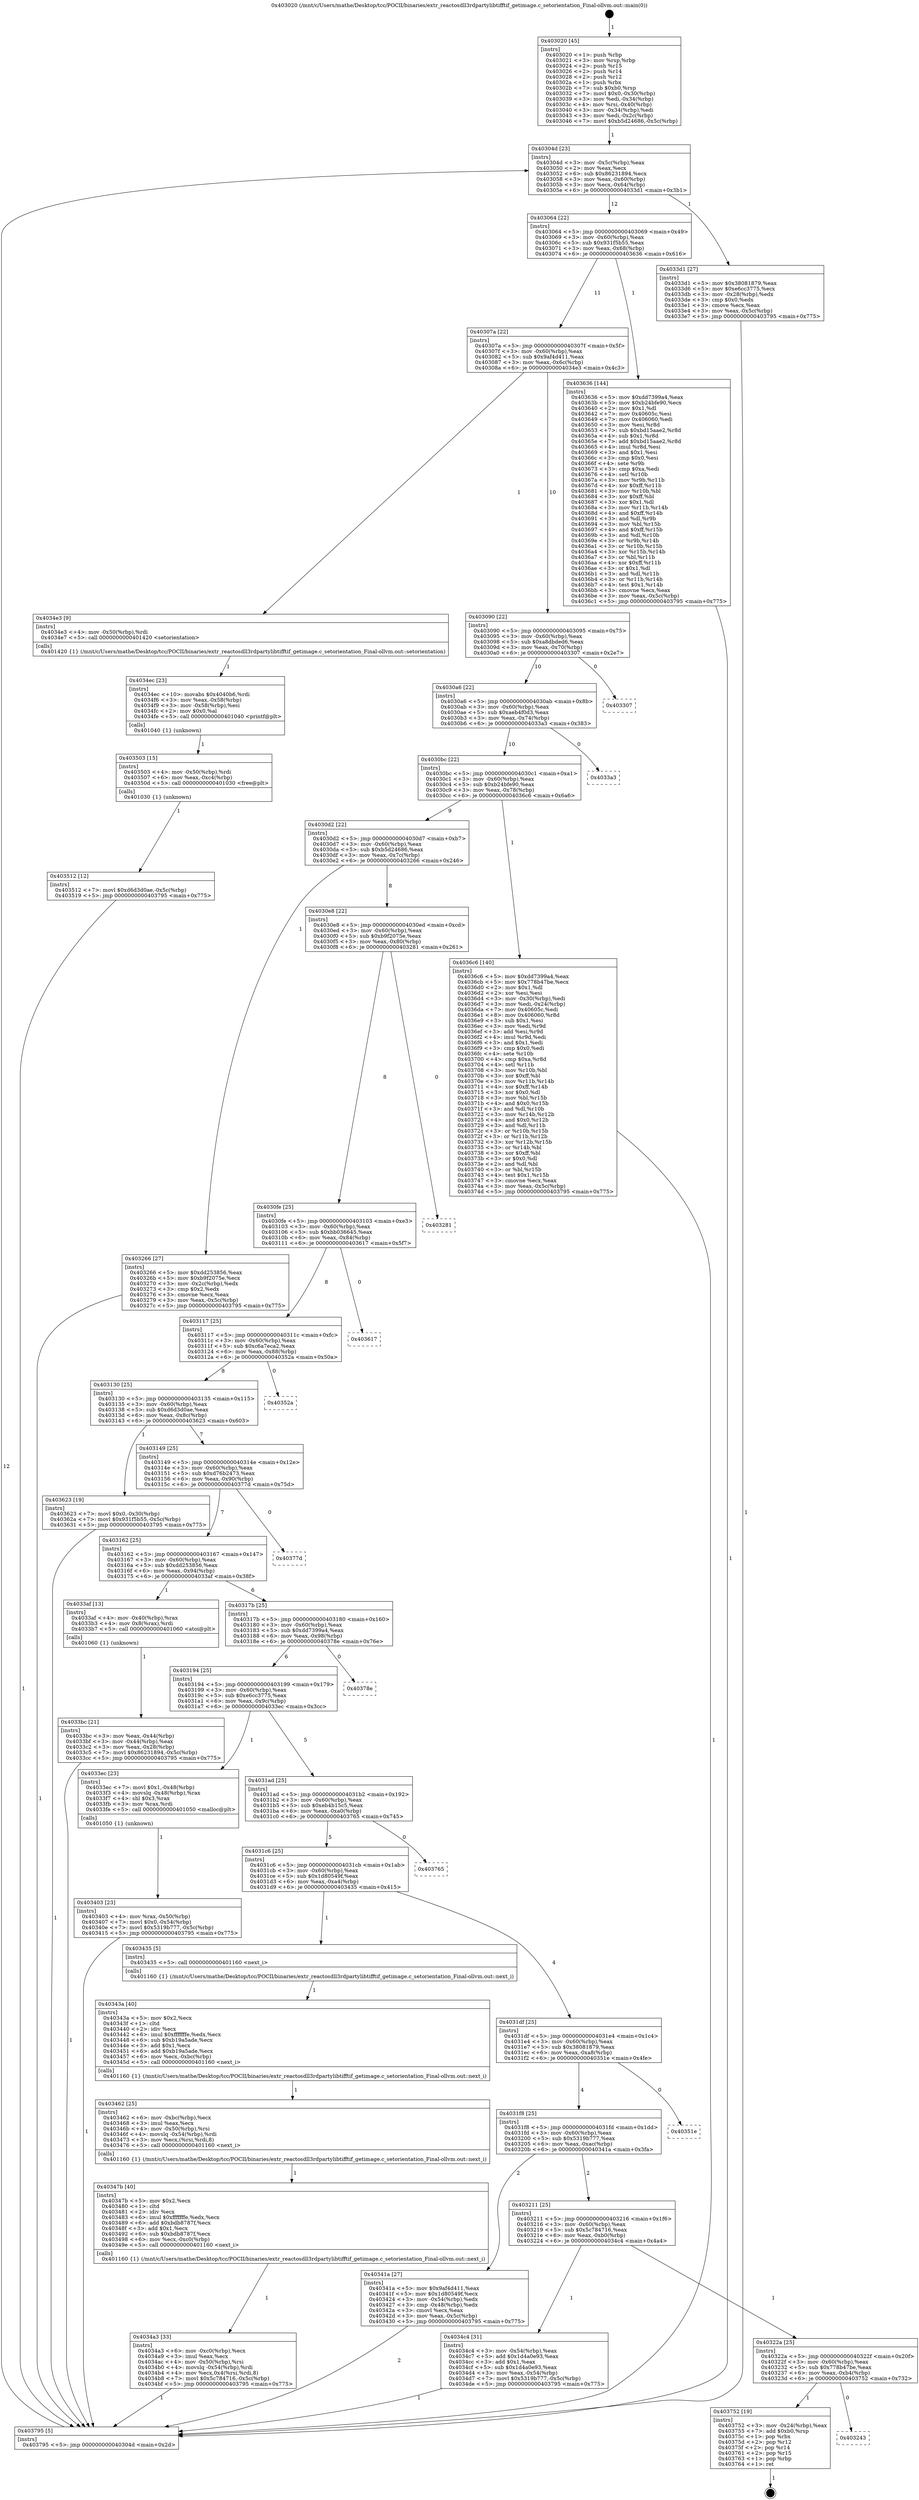 digraph "0x403020" {
  label = "0x403020 (/mnt/c/Users/mathe/Desktop/tcc/POCII/binaries/extr_reactosdll3rdpartylibtifftif_getimage.c_setorientation_Final-ollvm.out::main(0))"
  labelloc = "t"
  node[shape=record]

  Entry [label="",width=0.3,height=0.3,shape=circle,fillcolor=black,style=filled]
  "0x40304d" [label="{
     0x40304d [23]\l
     | [instrs]\l
     &nbsp;&nbsp;0x40304d \<+3\>: mov -0x5c(%rbp),%eax\l
     &nbsp;&nbsp;0x403050 \<+2\>: mov %eax,%ecx\l
     &nbsp;&nbsp;0x403052 \<+6\>: sub $0x86231894,%ecx\l
     &nbsp;&nbsp;0x403058 \<+3\>: mov %eax,-0x60(%rbp)\l
     &nbsp;&nbsp;0x40305b \<+3\>: mov %ecx,-0x64(%rbp)\l
     &nbsp;&nbsp;0x40305e \<+6\>: je 00000000004033d1 \<main+0x3b1\>\l
  }"]
  "0x4033d1" [label="{
     0x4033d1 [27]\l
     | [instrs]\l
     &nbsp;&nbsp;0x4033d1 \<+5\>: mov $0x38081879,%eax\l
     &nbsp;&nbsp;0x4033d6 \<+5\>: mov $0xe6cc3775,%ecx\l
     &nbsp;&nbsp;0x4033db \<+3\>: mov -0x28(%rbp),%edx\l
     &nbsp;&nbsp;0x4033de \<+3\>: cmp $0x0,%edx\l
     &nbsp;&nbsp;0x4033e1 \<+3\>: cmove %ecx,%eax\l
     &nbsp;&nbsp;0x4033e4 \<+3\>: mov %eax,-0x5c(%rbp)\l
     &nbsp;&nbsp;0x4033e7 \<+5\>: jmp 0000000000403795 \<main+0x775\>\l
  }"]
  "0x403064" [label="{
     0x403064 [22]\l
     | [instrs]\l
     &nbsp;&nbsp;0x403064 \<+5\>: jmp 0000000000403069 \<main+0x49\>\l
     &nbsp;&nbsp;0x403069 \<+3\>: mov -0x60(%rbp),%eax\l
     &nbsp;&nbsp;0x40306c \<+5\>: sub $0x931f5b55,%eax\l
     &nbsp;&nbsp;0x403071 \<+3\>: mov %eax,-0x68(%rbp)\l
     &nbsp;&nbsp;0x403074 \<+6\>: je 0000000000403636 \<main+0x616\>\l
  }"]
  Exit [label="",width=0.3,height=0.3,shape=circle,fillcolor=black,style=filled,peripheries=2]
  "0x403636" [label="{
     0x403636 [144]\l
     | [instrs]\l
     &nbsp;&nbsp;0x403636 \<+5\>: mov $0xdd7399a4,%eax\l
     &nbsp;&nbsp;0x40363b \<+5\>: mov $0xb24bfe90,%ecx\l
     &nbsp;&nbsp;0x403640 \<+2\>: mov $0x1,%dl\l
     &nbsp;&nbsp;0x403642 \<+7\>: mov 0x40605c,%esi\l
     &nbsp;&nbsp;0x403649 \<+7\>: mov 0x406060,%edi\l
     &nbsp;&nbsp;0x403650 \<+3\>: mov %esi,%r8d\l
     &nbsp;&nbsp;0x403653 \<+7\>: sub $0xbd15aae2,%r8d\l
     &nbsp;&nbsp;0x40365a \<+4\>: sub $0x1,%r8d\l
     &nbsp;&nbsp;0x40365e \<+7\>: add $0xbd15aae2,%r8d\l
     &nbsp;&nbsp;0x403665 \<+4\>: imul %r8d,%esi\l
     &nbsp;&nbsp;0x403669 \<+3\>: and $0x1,%esi\l
     &nbsp;&nbsp;0x40366c \<+3\>: cmp $0x0,%esi\l
     &nbsp;&nbsp;0x40366f \<+4\>: sete %r9b\l
     &nbsp;&nbsp;0x403673 \<+3\>: cmp $0xa,%edi\l
     &nbsp;&nbsp;0x403676 \<+4\>: setl %r10b\l
     &nbsp;&nbsp;0x40367a \<+3\>: mov %r9b,%r11b\l
     &nbsp;&nbsp;0x40367d \<+4\>: xor $0xff,%r11b\l
     &nbsp;&nbsp;0x403681 \<+3\>: mov %r10b,%bl\l
     &nbsp;&nbsp;0x403684 \<+3\>: xor $0xff,%bl\l
     &nbsp;&nbsp;0x403687 \<+3\>: xor $0x1,%dl\l
     &nbsp;&nbsp;0x40368a \<+3\>: mov %r11b,%r14b\l
     &nbsp;&nbsp;0x40368d \<+4\>: and $0xff,%r14b\l
     &nbsp;&nbsp;0x403691 \<+3\>: and %dl,%r9b\l
     &nbsp;&nbsp;0x403694 \<+3\>: mov %bl,%r15b\l
     &nbsp;&nbsp;0x403697 \<+4\>: and $0xff,%r15b\l
     &nbsp;&nbsp;0x40369b \<+3\>: and %dl,%r10b\l
     &nbsp;&nbsp;0x40369e \<+3\>: or %r9b,%r14b\l
     &nbsp;&nbsp;0x4036a1 \<+3\>: or %r10b,%r15b\l
     &nbsp;&nbsp;0x4036a4 \<+3\>: xor %r15b,%r14b\l
     &nbsp;&nbsp;0x4036a7 \<+3\>: or %bl,%r11b\l
     &nbsp;&nbsp;0x4036aa \<+4\>: xor $0xff,%r11b\l
     &nbsp;&nbsp;0x4036ae \<+3\>: or $0x1,%dl\l
     &nbsp;&nbsp;0x4036b1 \<+3\>: and %dl,%r11b\l
     &nbsp;&nbsp;0x4036b4 \<+3\>: or %r11b,%r14b\l
     &nbsp;&nbsp;0x4036b7 \<+4\>: test $0x1,%r14b\l
     &nbsp;&nbsp;0x4036bb \<+3\>: cmovne %ecx,%eax\l
     &nbsp;&nbsp;0x4036be \<+3\>: mov %eax,-0x5c(%rbp)\l
     &nbsp;&nbsp;0x4036c1 \<+5\>: jmp 0000000000403795 \<main+0x775\>\l
  }"]
  "0x40307a" [label="{
     0x40307a [22]\l
     | [instrs]\l
     &nbsp;&nbsp;0x40307a \<+5\>: jmp 000000000040307f \<main+0x5f\>\l
     &nbsp;&nbsp;0x40307f \<+3\>: mov -0x60(%rbp),%eax\l
     &nbsp;&nbsp;0x403082 \<+5\>: sub $0x9af4d411,%eax\l
     &nbsp;&nbsp;0x403087 \<+3\>: mov %eax,-0x6c(%rbp)\l
     &nbsp;&nbsp;0x40308a \<+6\>: je 00000000004034e3 \<main+0x4c3\>\l
  }"]
  "0x403243" [label="{
     0x403243\l
  }", style=dashed]
  "0x4034e3" [label="{
     0x4034e3 [9]\l
     | [instrs]\l
     &nbsp;&nbsp;0x4034e3 \<+4\>: mov -0x50(%rbp),%rdi\l
     &nbsp;&nbsp;0x4034e7 \<+5\>: call 0000000000401420 \<setorientation\>\l
     | [calls]\l
     &nbsp;&nbsp;0x401420 \{1\} (/mnt/c/Users/mathe/Desktop/tcc/POCII/binaries/extr_reactosdll3rdpartylibtifftif_getimage.c_setorientation_Final-ollvm.out::setorientation)\l
  }"]
  "0x403090" [label="{
     0x403090 [22]\l
     | [instrs]\l
     &nbsp;&nbsp;0x403090 \<+5\>: jmp 0000000000403095 \<main+0x75\>\l
     &nbsp;&nbsp;0x403095 \<+3\>: mov -0x60(%rbp),%eax\l
     &nbsp;&nbsp;0x403098 \<+5\>: sub $0xa8dbded6,%eax\l
     &nbsp;&nbsp;0x40309d \<+3\>: mov %eax,-0x70(%rbp)\l
     &nbsp;&nbsp;0x4030a0 \<+6\>: je 0000000000403307 \<main+0x2e7\>\l
  }"]
  "0x403752" [label="{
     0x403752 [19]\l
     | [instrs]\l
     &nbsp;&nbsp;0x403752 \<+3\>: mov -0x24(%rbp),%eax\l
     &nbsp;&nbsp;0x403755 \<+7\>: add $0xb0,%rsp\l
     &nbsp;&nbsp;0x40375c \<+1\>: pop %rbx\l
     &nbsp;&nbsp;0x40375d \<+2\>: pop %r12\l
     &nbsp;&nbsp;0x40375f \<+2\>: pop %r14\l
     &nbsp;&nbsp;0x403761 \<+2\>: pop %r15\l
     &nbsp;&nbsp;0x403763 \<+1\>: pop %rbp\l
     &nbsp;&nbsp;0x403764 \<+1\>: ret\l
  }"]
  "0x403307" [label="{
     0x403307\l
  }", style=dashed]
  "0x4030a6" [label="{
     0x4030a6 [22]\l
     | [instrs]\l
     &nbsp;&nbsp;0x4030a6 \<+5\>: jmp 00000000004030ab \<main+0x8b\>\l
     &nbsp;&nbsp;0x4030ab \<+3\>: mov -0x60(%rbp),%eax\l
     &nbsp;&nbsp;0x4030ae \<+5\>: sub $0xaeb4f0d3,%eax\l
     &nbsp;&nbsp;0x4030b3 \<+3\>: mov %eax,-0x74(%rbp)\l
     &nbsp;&nbsp;0x4030b6 \<+6\>: je 00000000004033a3 \<main+0x383\>\l
  }"]
  "0x403512" [label="{
     0x403512 [12]\l
     | [instrs]\l
     &nbsp;&nbsp;0x403512 \<+7\>: movl $0xd6d3d0ae,-0x5c(%rbp)\l
     &nbsp;&nbsp;0x403519 \<+5\>: jmp 0000000000403795 \<main+0x775\>\l
  }"]
  "0x4033a3" [label="{
     0x4033a3\l
  }", style=dashed]
  "0x4030bc" [label="{
     0x4030bc [22]\l
     | [instrs]\l
     &nbsp;&nbsp;0x4030bc \<+5\>: jmp 00000000004030c1 \<main+0xa1\>\l
     &nbsp;&nbsp;0x4030c1 \<+3\>: mov -0x60(%rbp),%eax\l
     &nbsp;&nbsp;0x4030c4 \<+5\>: sub $0xb24bfe90,%eax\l
     &nbsp;&nbsp;0x4030c9 \<+3\>: mov %eax,-0x78(%rbp)\l
     &nbsp;&nbsp;0x4030cc \<+6\>: je 00000000004036c6 \<main+0x6a6\>\l
  }"]
  "0x403503" [label="{
     0x403503 [15]\l
     | [instrs]\l
     &nbsp;&nbsp;0x403503 \<+4\>: mov -0x50(%rbp),%rdi\l
     &nbsp;&nbsp;0x403507 \<+6\>: mov %eax,-0xc4(%rbp)\l
     &nbsp;&nbsp;0x40350d \<+5\>: call 0000000000401030 \<free@plt\>\l
     | [calls]\l
     &nbsp;&nbsp;0x401030 \{1\} (unknown)\l
  }"]
  "0x4036c6" [label="{
     0x4036c6 [140]\l
     | [instrs]\l
     &nbsp;&nbsp;0x4036c6 \<+5\>: mov $0xdd7399a4,%eax\l
     &nbsp;&nbsp;0x4036cb \<+5\>: mov $0x778b47be,%ecx\l
     &nbsp;&nbsp;0x4036d0 \<+2\>: mov $0x1,%dl\l
     &nbsp;&nbsp;0x4036d2 \<+2\>: xor %esi,%esi\l
     &nbsp;&nbsp;0x4036d4 \<+3\>: mov -0x30(%rbp),%edi\l
     &nbsp;&nbsp;0x4036d7 \<+3\>: mov %edi,-0x24(%rbp)\l
     &nbsp;&nbsp;0x4036da \<+7\>: mov 0x40605c,%edi\l
     &nbsp;&nbsp;0x4036e1 \<+8\>: mov 0x406060,%r8d\l
     &nbsp;&nbsp;0x4036e9 \<+3\>: sub $0x1,%esi\l
     &nbsp;&nbsp;0x4036ec \<+3\>: mov %edi,%r9d\l
     &nbsp;&nbsp;0x4036ef \<+3\>: add %esi,%r9d\l
     &nbsp;&nbsp;0x4036f2 \<+4\>: imul %r9d,%edi\l
     &nbsp;&nbsp;0x4036f6 \<+3\>: and $0x1,%edi\l
     &nbsp;&nbsp;0x4036f9 \<+3\>: cmp $0x0,%edi\l
     &nbsp;&nbsp;0x4036fc \<+4\>: sete %r10b\l
     &nbsp;&nbsp;0x403700 \<+4\>: cmp $0xa,%r8d\l
     &nbsp;&nbsp;0x403704 \<+4\>: setl %r11b\l
     &nbsp;&nbsp;0x403708 \<+3\>: mov %r10b,%bl\l
     &nbsp;&nbsp;0x40370b \<+3\>: xor $0xff,%bl\l
     &nbsp;&nbsp;0x40370e \<+3\>: mov %r11b,%r14b\l
     &nbsp;&nbsp;0x403711 \<+4\>: xor $0xff,%r14b\l
     &nbsp;&nbsp;0x403715 \<+3\>: xor $0x0,%dl\l
     &nbsp;&nbsp;0x403718 \<+3\>: mov %bl,%r15b\l
     &nbsp;&nbsp;0x40371b \<+4\>: and $0x0,%r15b\l
     &nbsp;&nbsp;0x40371f \<+3\>: and %dl,%r10b\l
     &nbsp;&nbsp;0x403722 \<+3\>: mov %r14b,%r12b\l
     &nbsp;&nbsp;0x403725 \<+4\>: and $0x0,%r12b\l
     &nbsp;&nbsp;0x403729 \<+3\>: and %dl,%r11b\l
     &nbsp;&nbsp;0x40372c \<+3\>: or %r10b,%r15b\l
     &nbsp;&nbsp;0x40372f \<+3\>: or %r11b,%r12b\l
     &nbsp;&nbsp;0x403732 \<+3\>: xor %r12b,%r15b\l
     &nbsp;&nbsp;0x403735 \<+3\>: or %r14b,%bl\l
     &nbsp;&nbsp;0x403738 \<+3\>: xor $0xff,%bl\l
     &nbsp;&nbsp;0x40373b \<+3\>: or $0x0,%dl\l
     &nbsp;&nbsp;0x40373e \<+2\>: and %dl,%bl\l
     &nbsp;&nbsp;0x403740 \<+3\>: or %bl,%r15b\l
     &nbsp;&nbsp;0x403743 \<+4\>: test $0x1,%r15b\l
     &nbsp;&nbsp;0x403747 \<+3\>: cmovne %ecx,%eax\l
     &nbsp;&nbsp;0x40374a \<+3\>: mov %eax,-0x5c(%rbp)\l
     &nbsp;&nbsp;0x40374d \<+5\>: jmp 0000000000403795 \<main+0x775\>\l
  }"]
  "0x4030d2" [label="{
     0x4030d2 [22]\l
     | [instrs]\l
     &nbsp;&nbsp;0x4030d2 \<+5\>: jmp 00000000004030d7 \<main+0xb7\>\l
     &nbsp;&nbsp;0x4030d7 \<+3\>: mov -0x60(%rbp),%eax\l
     &nbsp;&nbsp;0x4030da \<+5\>: sub $0xb5d24686,%eax\l
     &nbsp;&nbsp;0x4030df \<+3\>: mov %eax,-0x7c(%rbp)\l
     &nbsp;&nbsp;0x4030e2 \<+6\>: je 0000000000403266 \<main+0x246\>\l
  }"]
  "0x4034ec" [label="{
     0x4034ec [23]\l
     | [instrs]\l
     &nbsp;&nbsp;0x4034ec \<+10\>: movabs $0x4040b6,%rdi\l
     &nbsp;&nbsp;0x4034f6 \<+3\>: mov %eax,-0x58(%rbp)\l
     &nbsp;&nbsp;0x4034f9 \<+3\>: mov -0x58(%rbp),%esi\l
     &nbsp;&nbsp;0x4034fc \<+2\>: mov $0x0,%al\l
     &nbsp;&nbsp;0x4034fe \<+5\>: call 0000000000401040 \<printf@plt\>\l
     | [calls]\l
     &nbsp;&nbsp;0x401040 \{1\} (unknown)\l
  }"]
  "0x403266" [label="{
     0x403266 [27]\l
     | [instrs]\l
     &nbsp;&nbsp;0x403266 \<+5\>: mov $0xdd253856,%eax\l
     &nbsp;&nbsp;0x40326b \<+5\>: mov $0xb9f2075e,%ecx\l
     &nbsp;&nbsp;0x403270 \<+3\>: mov -0x2c(%rbp),%edx\l
     &nbsp;&nbsp;0x403273 \<+3\>: cmp $0x2,%edx\l
     &nbsp;&nbsp;0x403276 \<+3\>: cmovne %ecx,%eax\l
     &nbsp;&nbsp;0x403279 \<+3\>: mov %eax,-0x5c(%rbp)\l
     &nbsp;&nbsp;0x40327c \<+5\>: jmp 0000000000403795 \<main+0x775\>\l
  }"]
  "0x4030e8" [label="{
     0x4030e8 [22]\l
     | [instrs]\l
     &nbsp;&nbsp;0x4030e8 \<+5\>: jmp 00000000004030ed \<main+0xcd\>\l
     &nbsp;&nbsp;0x4030ed \<+3\>: mov -0x60(%rbp),%eax\l
     &nbsp;&nbsp;0x4030f0 \<+5\>: sub $0xb9f2075e,%eax\l
     &nbsp;&nbsp;0x4030f5 \<+3\>: mov %eax,-0x80(%rbp)\l
     &nbsp;&nbsp;0x4030f8 \<+6\>: je 0000000000403281 \<main+0x261\>\l
  }"]
  "0x403795" [label="{
     0x403795 [5]\l
     | [instrs]\l
     &nbsp;&nbsp;0x403795 \<+5\>: jmp 000000000040304d \<main+0x2d\>\l
  }"]
  "0x403020" [label="{
     0x403020 [45]\l
     | [instrs]\l
     &nbsp;&nbsp;0x403020 \<+1\>: push %rbp\l
     &nbsp;&nbsp;0x403021 \<+3\>: mov %rsp,%rbp\l
     &nbsp;&nbsp;0x403024 \<+2\>: push %r15\l
     &nbsp;&nbsp;0x403026 \<+2\>: push %r14\l
     &nbsp;&nbsp;0x403028 \<+2\>: push %r12\l
     &nbsp;&nbsp;0x40302a \<+1\>: push %rbx\l
     &nbsp;&nbsp;0x40302b \<+7\>: sub $0xb0,%rsp\l
     &nbsp;&nbsp;0x403032 \<+7\>: movl $0x0,-0x30(%rbp)\l
     &nbsp;&nbsp;0x403039 \<+3\>: mov %edi,-0x34(%rbp)\l
     &nbsp;&nbsp;0x40303c \<+4\>: mov %rsi,-0x40(%rbp)\l
     &nbsp;&nbsp;0x403040 \<+3\>: mov -0x34(%rbp),%edi\l
     &nbsp;&nbsp;0x403043 \<+3\>: mov %edi,-0x2c(%rbp)\l
     &nbsp;&nbsp;0x403046 \<+7\>: movl $0xb5d24686,-0x5c(%rbp)\l
  }"]
  "0x40322a" [label="{
     0x40322a [25]\l
     | [instrs]\l
     &nbsp;&nbsp;0x40322a \<+5\>: jmp 000000000040322f \<main+0x20f\>\l
     &nbsp;&nbsp;0x40322f \<+3\>: mov -0x60(%rbp),%eax\l
     &nbsp;&nbsp;0x403232 \<+5\>: sub $0x778b47be,%eax\l
     &nbsp;&nbsp;0x403237 \<+6\>: mov %eax,-0xb4(%rbp)\l
     &nbsp;&nbsp;0x40323d \<+6\>: je 0000000000403752 \<main+0x732\>\l
  }"]
  "0x403281" [label="{
     0x403281\l
  }", style=dashed]
  "0x4030fe" [label="{
     0x4030fe [25]\l
     | [instrs]\l
     &nbsp;&nbsp;0x4030fe \<+5\>: jmp 0000000000403103 \<main+0xe3\>\l
     &nbsp;&nbsp;0x403103 \<+3\>: mov -0x60(%rbp),%eax\l
     &nbsp;&nbsp;0x403106 \<+5\>: sub $0xbb036645,%eax\l
     &nbsp;&nbsp;0x40310b \<+6\>: mov %eax,-0x84(%rbp)\l
     &nbsp;&nbsp;0x403111 \<+6\>: je 0000000000403617 \<main+0x5f7\>\l
  }"]
  "0x4034c4" [label="{
     0x4034c4 [31]\l
     | [instrs]\l
     &nbsp;&nbsp;0x4034c4 \<+3\>: mov -0x54(%rbp),%eax\l
     &nbsp;&nbsp;0x4034c7 \<+5\>: add $0x1d4a0e93,%eax\l
     &nbsp;&nbsp;0x4034cc \<+3\>: add $0x1,%eax\l
     &nbsp;&nbsp;0x4034cf \<+5\>: sub $0x1d4a0e93,%eax\l
     &nbsp;&nbsp;0x4034d4 \<+3\>: mov %eax,-0x54(%rbp)\l
     &nbsp;&nbsp;0x4034d7 \<+7\>: movl $0x5319b777,-0x5c(%rbp)\l
     &nbsp;&nbsp;0x4034de \<+5\>: jmp 0000000000403795 \<main+0x775\>\l
  }"]
  "0x403617" [label="{
     0x403617\l
  }", style=dashed]
  "0x403117" [label="{
     0x403117 [25]\l
     | [instrs]\l
     &nbsp;&nbsp;0x403117 \<+5\>: jmp 000000000040311c \<main+0xfc\>\l
     &nbsp;&nbsp;0x40311c \<+3\>: mov -0x60(%rbp),%eax\l
     &nbsp;&nbsp;0x40311f \<+5\>: sub $0xc6a7eca2,%eax\l
     &nbsp;&nbsp;0x403124 \<+6\>: mov %eax,-0x88(%rbp)\l
     &nbsp;&nbsp;0x40312a \<+6\>: je 000000000040352a \<main+0x50a\>\l
  }"]
  "0x4034a3" [label="{
     0x4034a3 [33]\l
     | [instrs]\l
     &nbsp;&nbsp;0x4034a3 \<+6\>: mov -0xc0(%rbp),%ecx\l
     &nbsp;&nbsp;0x4034a9 \<+3\>: imul %eax,%ecx\l
     &nbsp;&nbsp;0x4034ac \<+4\>: mov -0x50(%rbp),%rsi\l
     &nbsp;&nbsp;0x4034b0 \<+4\>: movslq -0x54(%rbp),%rdi\l
     &nbsp;&nbsp;0x4034b4 \<+4\>: mov %ecx,0x4(%rsi,%rdi,8)\l
     &nbsp;&nbsp;0x4034b8 \<+7\>: movl $0x5c784716,-0x5c(%rbp)\l
     &nbsp;&nbsp;0x4034bf \<+5\>: jmp 0000000000403795 \<main+0x775\>\l
  }"]
  "0x40352a" [label="{
     0x40352a\l
  }", style=dashed]
  "0x403130" [label="{
     0x403130 [25]\l
     | [instrs]\l
     &nbsp;&nbsp;0x403130 \<+5\>: jmp 0000000000403135 \<main+0x115\>\l
     &nbsp;&nbsp;0x403135 \<+3\>: mov -0x60(%rbp),%eax\l
     &nbsp;&nbsp;0x403138 \<+5\>: sub $0xd6d3d0ae,%eax\l
     &nbsp;&nbsp;0x40313d \<+6\>: mov %eax,-0x8c(%rbp)\l
     &nbsp;&nbsp;0x403143 \<+6\>: je 0000000000403623 \<main+0x603\>\l
  }"]
  "0x40347b" [label="{
     0x40347b [40]\l
     | [instrs]\l
     &nbsp;&nbsp;0x40347b \<+5\>: mov $0x2,%ecx\l
     &nbsp;&nbsp;0x403480 \<+1\>: cltd\l
     &nbsp;&nbsp;0x403481 \<+2\>: idiv %ecx\l
     &nbsp;&nbsp;0x403483 \<+6\>: imul $0xfffffffe,%edx,%ecx\l
     &nbsp;&nbsp;0x403489 \<+6\>: add $0xbdb8787f,%ecx\l
     &nbsp;&nbsp;0x40348f \<+3\>: add $0x1,%ecx\l
     &nbsp;&nbsp;0x403492 \<+6\>: sub $0xbdb8787f,%ecx\l
     &nbsp;&nbsp;0x403498 \<+6\>: mov %ecx,-0xc0(%rbp)\l
     &nbsp;&nbsp;0x40349e \<+5\>: call 0000000000401160 \<next_i\>\l
     | [calls]\l
     &nbsp;&nbsp;0x401160 \{1\} (/mnt/c/Users/mathe/Desktop/tcc/POCII/binaries/extr_reactosdll3rdpartylibtifftif_getimage.c_setorientation_Final-ollvm.out::next_i)\l
  }"]
  "0x403623" [label="{
     0x403623 [19]\l
     | [instrs]\l
     &nbsp;&nbsp;0x403623 \<+7\>: movl $0x0,-0x30(%rbp)\l
     &nbsp;&nbsp;0x40362a \<+7\>: movl $0x931f5b55,-0x5c(%rbp)\l
     &nbsp;&nbsp;0x403631 \<+5\>: jmp 0000000000403795 \<main+0x775\>\l
  }"]
  "0x403149" [label="{
     0x403149 [25]\l
     | [instrs]\l
     &nbsp;&nbsp;0x403149 \<+5\>: jmp 000000000040314e \<main+0x12e\>\l
     &nbsp;&nbsp;0x40314e \<+3\>: mov -0x60(%rbp),%eax\l
     &nbsp;&nbsp;0x403151 \<+5\>: sub $0xd76b2473,%eax\l
     &nbsp;&nbsp;0x403156 \<+6\>: mov %eax,-0x90(%rbp)\l
     &nbsp;&nbsp;0x40315c \<+6\>: je 000000000040377d \<main+0x75d\>\l
  }"]
  "0x403462" [label="{
     0x403462 [25]\l
     | [instrs]\l
     &nbsp;&nbsp;0x403462 \<+6\>: mov -0xbc(%rbp),%ecx\l
     &nbsp;&nbsp;0x403468 \<+3\>: imul %eax,%ecx\l
     &nbsp;&nbsp;0x40346b \<+4\>: mov -0x50(%rbp),%rsi\l
     &nbsp;&nbsp;0x40346f \<+4\>: movslq -0x54(%rbp),%rdi\l
     &nbsp;&nbsp;0x403473 \<+3\>: mov %ecx,(%rsi,%rdi,8)\l
     &nbsp;&nbsp;0x403476 \<+5\>: call 0000000000401160 \<next_i\>\l
     | [calls]\l
     &nbsp;&nbsp;0x401160 \{1\} (/mnt/c/Users/mathe/Desktop/tcc/POCII/binaries/extr_reactosdll3rdpartylibtifftif_getimage.c_setorientation_Final-ollvm.out::next_i)\l
  }"]
  "0x40377d" [label="{
     0x40377d\l
  }", style=dashed]
  "0x403162" [label="{
     0x403162 [25]\l
     | [instrs]\l
     &nbsp;&nbsp;0x403162 \<+5\>: jmp 0000000000403167 \<main+0x147\>\l
     &nbsp;&nbsp;0x403167 \<+3\>: mov -0x60(%rbp),%eax\l
     &nbsp;&nbsp;0x40316a \<+5\>: sub $0xdd253856,%eax\l
     &nbsp;&nbsp;0x40316f \<+6\>: mov %eax,-0x94(%rbp)\l
     &nbsp;&nbsp;0x403175 \<+6\>: je 00000000004033af \<main+0x38f\>\l
  }"]
  "0x40343a" [label="{
     0x40343a [40]\l
     | [instrs]\l
     &nbsp;&nbsp;0x40343a \<+5\>: mov $0x2,%ecx\l
     &nbsp;&nbsp;0x40343f \<+1\>: cltd\l
     &nbsp;&nbsp;0x403440 \<+2\>: idiv %ecx\l
     &nbsp;&nbsp;0x403442 \<+6\>: imul $0xfffffffe,%edx,%ecx\l
     &nbsp;&nbsp;0x403448 \<+6\>: sub $0xb19a5ade,%ecx\l
     &nbsp;&nbsp;0x40344e \<+3\>: add $0x1,%ecx\l
     &nbsp;&nbsp;0x403451 \<+6\>: add $0xb19a5ade,%ecx\l
     &nbsp;&nbsp;0x403457 \<+6\>: mov %ecx,-0xbc(%rbp)\l
     &nbsp;&nbsp;0x40345d \<+5\>: call 0000000000401160 \<next_i\>\l
     | [calls]\l
     &nbsp;&nbsp;0x401160 \{1\} (/mnt/c/Users/mathe/Desktop/tcc/POCII/binaries/extr_reactosdll3rdpartylibtifftif_getimage.c_setorientation_Final-ollvm.out::next_i)\l
  }"]
  "0x4033af" [label="{
     0x4033af [13]\l
     | [instrs]\l
     &nbsp;&nbsp;0x4033af \<+4\>: mov -0x40(%rbp),%rax\l
     &nbsp;&nbsp;0x4033b3 \<+4\>: mov 0x8(%rax),%rdi\l
     &nbsp;&nbsp;0x4033b7 \<+5\>: call 0000000000401060 \<atoi@plt\>\l
     | [calls]\l
     &nbsp;&nbsp;0x401060 \{1\} (unknown)\l
  }"]
  "0x40317b" [label="{
     0x40317b [25]\l
     | [instrs]\l
     &nbsp;&nbsp;0x40317b \<+5\>: jmp 0000000000403180 \<main+0x160\>\l
     &nbsp;&nbsp;0x403180 \<+3\>: mov -0x60(%rbp),%eax\l
     &nbsp;&nbsp;0x403183 \<+5\>: sub $0xdd7399a4,%eax\l
     &nbsp;&nbsp;0x403188 \<+6\>: mov %eax,-0x98(%rbp)\l
     &nbsp;&nbsp;0x40318e \<+6\>: je 000000000040378e \<main+0x76e\>\l
  }"]
  "0x4033bc" [label="{
     0x4033bc [21]\l
     | [instrs]\l
     &nbsp;&nbsp;0x4033bc \<+3\>: mov %eax,-0x44(%rbp)\l
     &nbsp;&nbsp;0x4033bf \<+3\>: mov -0x44(%rbp),%eax\l
     &nbsp;&nbsp;0x4033c2 \<+3\>: mov %eax,-0x28(%rbp)\l
     &nbsp;&nbsp;0x4033c5 \<+7\>: movl $0x86231894,-0x5c(%rbp)\l
     &nbsp;&nbsp;0x4033cc \<+5\>: jmp 0000000000403795 \<main+0x775\>\l
  }"]
  "0x403211" [label="{
     0x403211 [25]\l
     | [instrs]\l
     &nbsp;&nbsp;0x403211 \<+5\>: jmp 0000000000403216 \<main+0x1f6\>\l
     &nbsp;&nbsp;0x403216 \<+3\>: mov -0x60(%rbp),%eax\l
     &nbsp;&nbsp;0x403219 \<+5\>: sub $0x5c784716,%eax\l
     &nbsp;&nbsp;0x40321e \<+6\>: mov %eax,-0xb0(%rbp)\l
     &nbsp;&nbsp;0x403224 \<+6\>: je 00000000004034c4 \<main+0x4a4\>\l
  }"]
  "0x40378e" [label="{
     0x40378e\l
  }", style=dashed]
  "0x403194" [label="{
     0x403194 [25]\l
     | [instrs]\l
     &nbsp;&nbsp;0x403194 \<+5\>: jmp 0000000000403199 \<main+0x179\>\l
     &nbsp;&nbsp;0x403199 \<+3\>: mov -0x60(%rbp),%eax\l
     &nbsp;&nbsp;0x40319c \<+5\>: sub $0xe6cc3775,%eax\l
     &nbsp;&nbsp;0x4031a1 \<+6\>: mov %eax,-0x9c(%rbp)\l
     &nbsp;&nbsp;0x4031a7 \<+6\>: je 00000000004033ec \<main+0x3cc\>\l
  }"]
  "0x40341a" [label="{
     0x40341a [27]\l
     | [instrs]\l
     &nbsp;&nbsp;0x40341a \<+5\>: mov $0x9af4d411,%eax\l
     &nbsp;&nbsp;0x40341f \<+5\>: mov $0x1d80549f,%ecx\l
     &nbsp;&nbsp;0x403424 \<+3\>: mov -0x54(%rbp),%edx\l
     &nbsp;&nbsp;0x403427 \<+3\>: cmp -0x48(%rbp),%edx\l
     &nbsp;&nbsp;0x40342a \<+3\>: cmovl %ecx,%eax\l
     &nbsp;&nbsp;0x40342d \<+3\>: mov %eax,-0x5c(%rbp)\l
     &nbsp;&nbsp;0x403430 \<+5\>: jmp 0000000000403795 \<main+0x775\>\l
  }"]
  "0x4033ec" [label="{
     0x4033ec [23]\l
     | [instrs]\l
     &nbsp;&nbsp;0x4033ec \<+7\>: movl $0x1,-0x48(%rbp)\l
     &nbsp;&nbsp;0x4033f3 \<+4\>: movslq -0x48(%rbp),%rax\l
     &nbsp;&nbsp;0x4033f7 \<+4\>: shl $0x3,%rax\l
     &nbsp;&nbsp;0x4033fb \<+3\>: mov %rax,%rdi\l
     &nbsp;&nbsp;0x4033fe \<+5\>: call 0000000000401050 \<malloc@plt\>\l
     | [calls]\l
     &nbsp;&nbsp;0x401050 \{1\} (unknown)\l
  }"]
  "0x4031ad" [label="{
     0x4031ad [25]\l
     | [instrs]\l
     &nbsp;&nbsp;0x4031ad \<+5\>: jmp 00000000004031b2 \<main+0x192\>\l
     &nbsp;&nbsp;0x4031b2 \<+3\>: mov -0x60(%rbp),%eax\l
     &nbsp;&nbsp;0x4031b5 \<+5\>: sub $0xeb4b15c5,%eax\l
     &nbsp;&nbsp;0x4031ba \<+6\>: mov %eax,-0xa0(%rbp)\l
     &nbsp;&nbsp;0x4031c0 \<+6\>: je 0000000000403765 \<main+0x745\>\l
  }"]
  "0x403403" [label="{
     0x403403 [23]\l
     | [instrs]\l
     &nbsp;&nbsp;0x403403 \<+4\>: mov %rax,-0x50(%rbp)\l
     &nbsp;&nbsp;0x403407 \<+7\>: movl $0x0,-0x54(%rbp)\l
     &nbsp;&nbsp;0x40340e \<+7\>: movl $0x5319b777,-0x5c(%rbp)\l
     &nbsp;&nbsp;0x403415 \<+5\>: jmp 0000000000403795 \<main+0x775\>\l
  }"]
  "0x4031f8" [label="{
     0x4031f8 [25]\l
     | [instrs]\l
     &nbsp;&nbsp;0x4031f8 \<+5\>: jmp 00000000004031fd \<main+0x1dd\>\l
     &nbsp;&nbsp;0x4031fd \<+3\>: mov -0x60(%rbp),%eax\l
     &nbsp;&nbsp;0x403200 \<+5\>: sub $0x5319b777,%eax\l
     &nbsp;&nbsp;0x403205 \<+6\>: mov %eax,-0xac(%rbp)\l
     &nbsp;&nbsp;0x40320b \<+6\>: je 000000000040341a \<main+0x3fa\>\l
  }"]
  "0x403765" [label="{
     0x403765\l
  }", style=dashed]
  "0x4031c6" [label="{
     0x4031c6 [25]\l
     | [instrs]\l
     &nbsp;&nbsp;0x4031c6 \<+5\>: jmp 00000000004031cb \<main+0x1ab\>\l
     &nbsp;&nbsp;0x4031cb \<+3\>: mov -0x60(%rbp),%eax\l
     &nbsp;&nbsp;0x4031ce \<+5\>: sub $0x1d80549f,%eax\l
     &nbsp;&nbsp;0x4031d3 \<+6\>: mov %eax,-0xa4(%rbp)\l
     &nbsp;&nbsp;0x4031d9 \<+6\>: je 0000000000403435 \<main+0x415\>\l
  }"]
  "0x40351e" [label="{
     0x40351e\l
  }", style=dashed]
  "0x403435" [label="{
     0x403435 [5]\l
     | [instrs]\l
     &nbsp;&nbsp;0x403435 \<+5\>: call 0000000000401160 \<next_i\>\l
     | [calls]\l
     &nbsp;&nbsp;0x401160 \{1\} (/mnt/c/Users/mathe/Desktop/tcc/POCII/binaries/extr_reactosdll3rdpartylibtifftif_getimage.c_setorientation_Final-ollvm.out::next_i)\l
  }"]
  "0x4031df" [label="{
     0x4031df [25]\l
     | [instrs]\l
     &nbsp;&nbsp;0x4031df \<+5\>: jmp 00000000004031e4 \<main+0x1c4\>\l
     &nbsp;&nbsp;0x4031e4 \<+3\>: mov -0x60(%rbp),%eax\l
     &nbsp;&nbsp;0x4031e7 \<+5\>: sub $0x38081879,%eax\l
     &nbsp;&nbsp;0x4031ec \<+6\>: mov %eax,-0xa8(%rbp)\l
     &nbsp;&nbsp;0x4031f2 \<+6\>: je 000000000040351e \<main+0x4fe\>\l
  }"]
  Entry -> "0x403020" [label=" 1"]
  "0x40304d" -> "0x4033d1" [label=" 1"]
  "0x40304d" -> "0x403064" [label=" 12"]
  "0x403752" -> Exit [label=" 1"]
  "0x403064" -> "0x403636" [label=" 1"]
  "0x403064" -> "0x40307a" [label=" 11"]
  "0x40322a" -> "0x403243" [label=" 0"]
  "0x40307a" -> "0x4034e3" [label=" 1"]
  "0x40307a" -> "0x403090" [label=" 10"]
  "0x40322a" -> "0x403752" [label=" 1"]
  "0x403090" -> "0x403307" [label=" 0"]
  "0x403090" -> "0x4030a6" [label=" 10"]
  "0x4036c6" -> "0x403795" [label=" 1"]
  "0x4030a6" -> "0x4033a3" [label=" 0"]
  "0x4030a6" -> "0x4030bc" [label=" 10"]
  "0x403636" -> "0x403795" [label=" 1"]
  "0x4030bc" -> "0x4036c6" [label=" 1"]
  "0x4030bc" -> "0x4030d2" [label=" 9"]
  "0x403623" -> "0x403795" [label=" 1"]
  "0x4030d2" -> "0x403266" [label=" 1"]
  "0x4030d2" -> "0x4030e8" [label=" 8"]
  "0x403266" -> "0x403795" [label=" 1"]
  "0x403020" -> "0x40304d" [label=" 1"]
  "0x403795" -> "0x40304d" [label=" 12"]
  "0x403512" -> "0x403795" [label=" 1"]
  "0x4030e8" -> "0x403281" [label=" 0"]
  "0x4030e8" -> "0x4030fe" [label=" 8"]
  "0x403503" -> "0x403512" [label=" 1"]
  "0x4030fe" -> "0x403617" [label=" 0"]
  "0x4030fe" -> "0x403117" [label=" 8"]
  "0x4034ec" -> "0x403503" [label=" 1"]
  "0x403117" -> "0x40352a" [label=" 0"]
  "0x403117" -> "0x403130" [label=" 8"]
  "0x4034c4" -> "0x403795" [label=" 1"]
  "0x403130" -> "0x403623" [label=" 1"]
  "0x403130" -> "0x403149" [label=" 7"]
  "0x403211" -> "0x40322a" [label=" 1"]
  "0x403149" -> "0x40377d" [label=" 0"]
  "0x403149" -> "0x403162" [label=" 7"]
  "0x403211" -> "0x4034c4" [label=" 1"]
  "0x403162" -> "0x4033af" [label=" 1"]
  "0x403162" -> "0x40317b" [label=" 6"]
  "0x4033af" -> "0x4033bc" [label=" 1"]
  "0x4033bc" -> "0x403795" [label=" 1"]
  "0x4033d1" -> "0x403795" [label=" 1"]
  "0x4034e3" -> "0x4034ec" [label=" 1"]
  "0x40317b" -> "0x40378e" [label=" 0"]
  "0x40317b" -> "0x403194" [label=" 6"]
  "0x4034a3" -> "0x403795" [label=" 1"]
  "0x403194" -> "0x4033ec" [label=" 1"]
  "0x403194" -> "0x4031ad" [label=" 5"]
  "0x4033ec" -> "0x403403" [label=" 1"]
  "0x403403" -> "0x403795" [label=" 1"]
  "0x40347b" -> "0x4034a3" [label=" 1"]
  "0x4031ad" -> "0x403765" [label=" 0"]
  "0x4031ad" -> "0x4031c6" [label=" 5"]
  "0x40343a" -> "0x403462" [label=" 1"]
  "0x4031c6" -> "0x403435" [label=" 1"]
  "0x4031c6" -> "0x4031df" [label=" 4"]
  "0x403435" -> "0x40343a" [label=" 1"]
  "0x4031df" -> "0x40351e" [label=" 0"]
  "0x4031df" -> "0x4031f8" [label=" 4"]
  "0x403462" -> "0x40347b" [label=" 1"]
  "0x4031f8" -> "0x40341a" [label=" 2"]
  "0x4031f8" -> "0x403211" [label=" 2"]
  "0x40341a" -> "0x403795" [label=" 2"]
}
